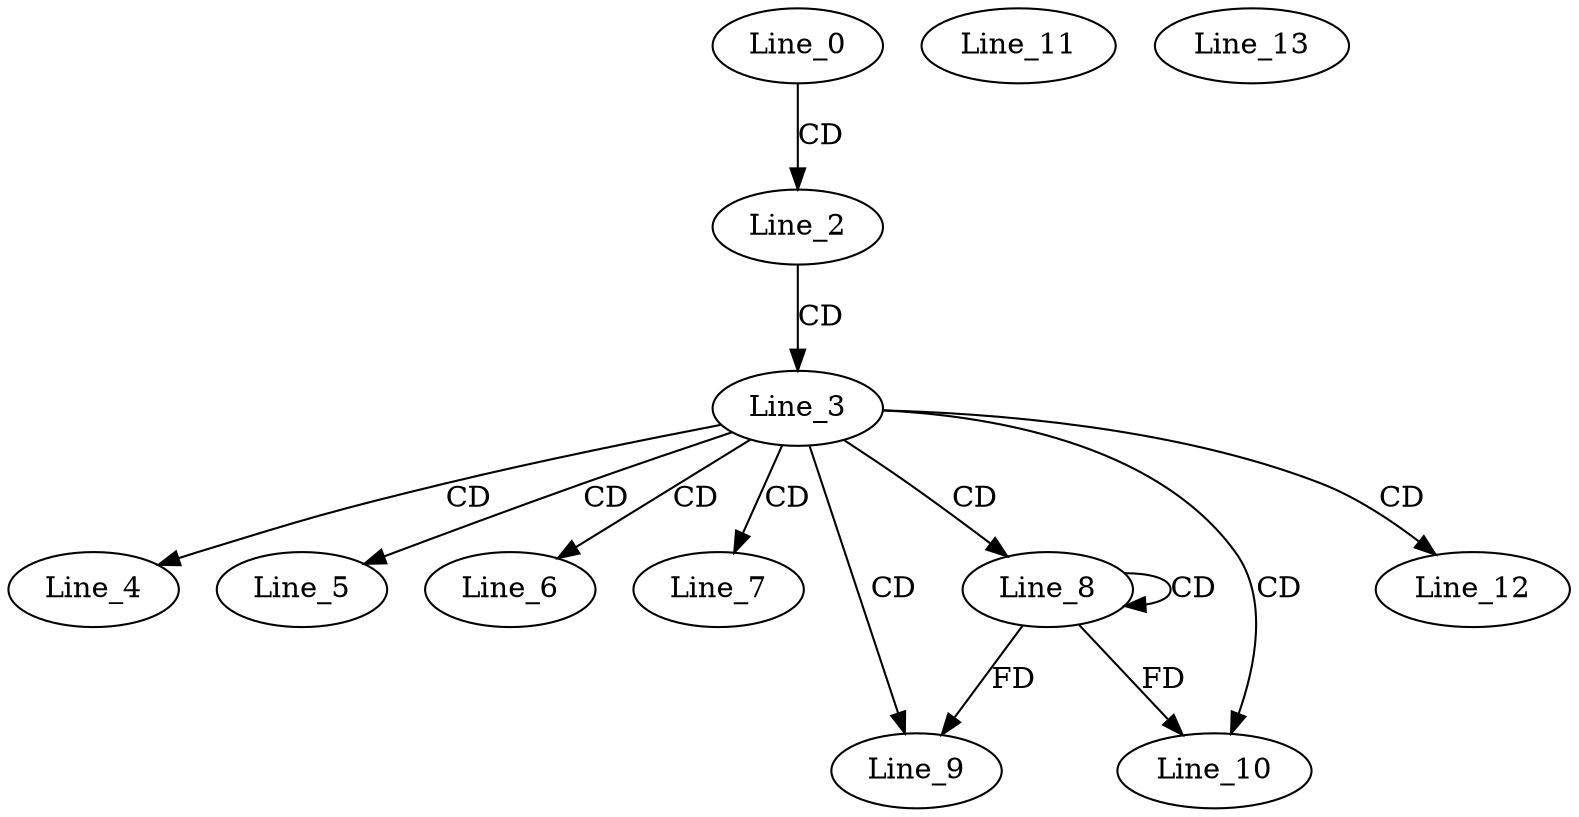 digraph G {
  Line_0;
  Line_2;
  Line_3;
  Line_4;
  Line_4;
  Line_5;
  Line_5;
  Line_6;
  Line_6;
  Line_7;
  Line_7;
  Line_8;
  Line_8;
  Line_9;
  Line_10;
  Line_11;
  Line_11;
  Line_12;
  Line_12;
  Line_13;
  Line_13;
  Line_0 -> Line_2 [ label="CD" ];
  Line_2 -> Line_3 [ label="CD" ];
  Line_3 -> Line_4 [ label="CD" ];
  Line_3 -> Line_5 [ label="CD" ];
  Line_3 -> Line_6 [ label="CD" ];
  Line_3 -> Line_7 [ label="CD" ];
  Line_3 -> Line_8 [ label="CD" ];
  Line_8 -> Line_8 [ label="CD" ];
  Line_3 -> Line_9 [ label="CD" ];
  Line_8 -> Line_9 [ label="FD" ];
  Line_3 -> Line_10 [ label="CD" ];
  Line_8 -> Line_10 [ label="FD" ];
  Line_3 -> Line_12 [ label="CD" ];
}
